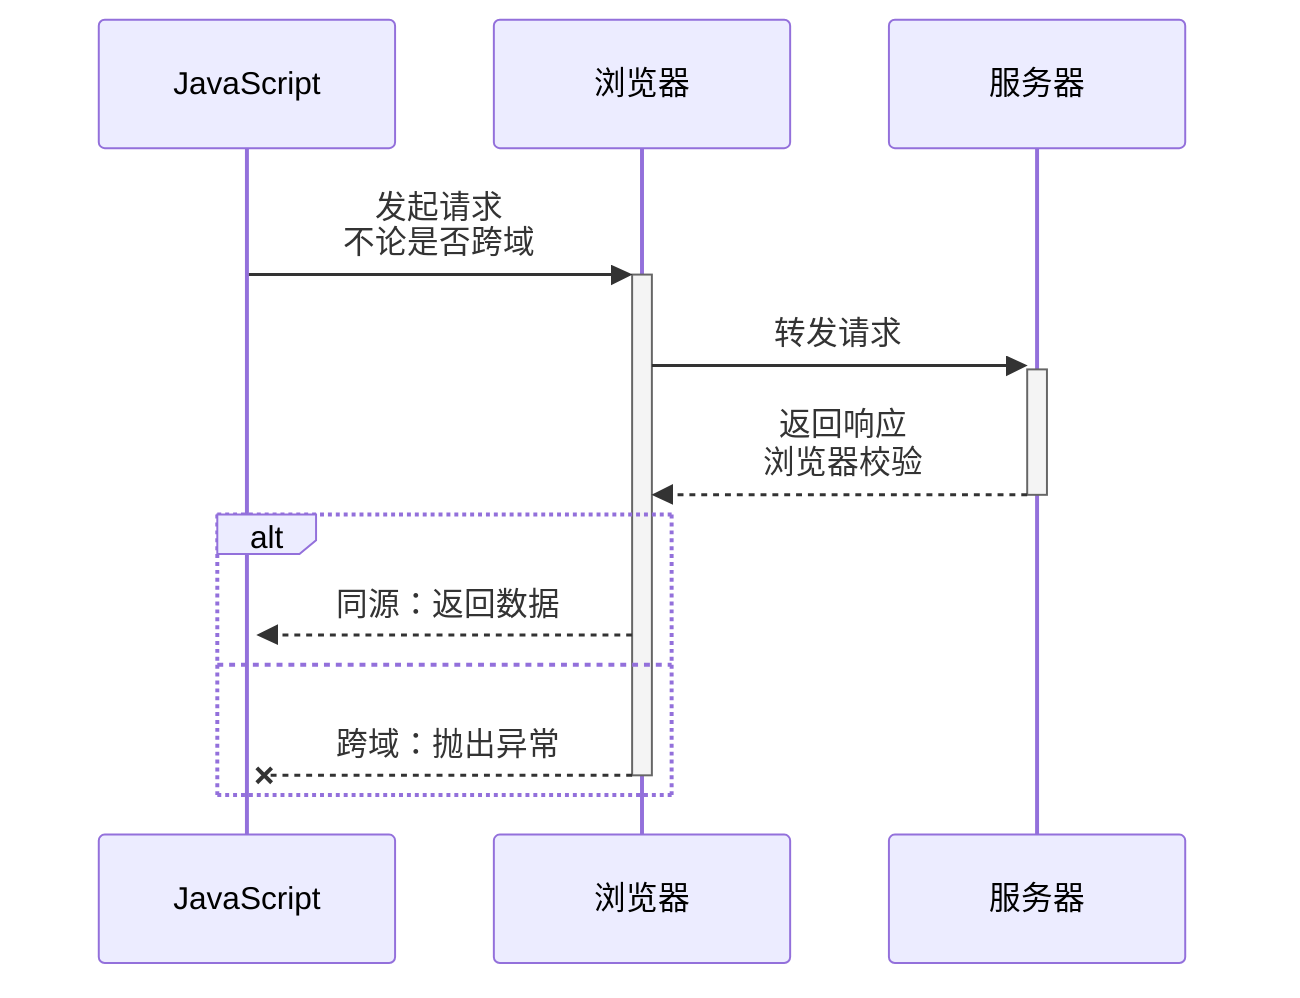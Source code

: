 sequenceDiagram
    participant JS      as JavaScript
    participant Browser as 浏览器
    participant Server  as 服务器
    JS      ->>+ Browser: 发起请求<br>不论是否跨域
    Browser ->>+ Server:  转发请求
    Server  -->>- Browser: 返回响应<br>浏览器校验
    alt
        Browser -->>+ JS: 同源：返回数据
    else
        Browser --x- JS: 跨域：抛出异常
    end